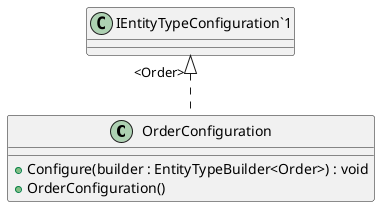 @startuml OrderConfiguration
class OrderConfiguration  {
    + Configure(builder : EntityTypeBuilder<Order>) : void
    + OrderConfiguration()
}
"IEntityTypeConfiguration`1" "<Order>" <|.. OrderConfiguration
@enduml